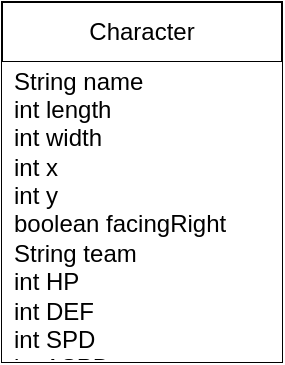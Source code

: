 <mxfile version="20.8.23" type="github">
  <diagram id="C5RBs43oDa-KdzZeNtuy" name="Page-1">
    <mxGraphModel dx="1434" dy="717" grid="1" gridSize="10" guides="1" tooltips="1" connect="1" arrows="1" fold="1" page="1" pageScale="1" pageWidth="827" pageHeight="1169" math="0" shadow="0">
      <root>
        <mxCell id="WIyWlLk6GJQsqaUBKTNV-0" />
        <mxCell id="WIyWlLk6GJQsqaUBKTNV-1" parent="WIyWlLk6GJQsqaUBKTNV-0" />
        <mxCell id="ZkOpse61dArv-DBUcj41-3" value="Character" style="swimlane;fontStyle=0;childLayout=stackLayout;horizontal=1;startSize=30;horizontalStack=0;resizeParent=1;resizeParentMax=0;resizeLast=0;collapsible=1;marginBottom=0;whiteSpace=wrap;html=1;" vertex="1" parent="WIyWlLk6GJQsqaUBKTNV-1">
          <mxGeometry x="344" y="270" width="140" height="180" as="geometry" />
        </mxCell>
        <mxCell id="ZkOpse61dArv-DBUcj41-4" value="String name&lt;br&gt;int length&lt;br&gt;int width&lt;br&gt;int x&lt;br&gt;int y&lt;br&gt;boolean facingRight&lt;br&gt;String team&lt;br&gt;int HP&lt;br&gt;int DEF&lt;br&gt;int SPD&lt;br&gt;int ASPD" style="text;strokeColor=none;fillColor=default;align=left;verticalAlign=middle;spacingLeft=4;spacingRight=4;overflow=hidden;points=[[0,0.5],[1,0.5]];portConstraint=eastwest;rotatable=0;whiteSpace=wrap;html=1;" vertex="1" parent="ZkOpse61dArv-DBUcj41-3">
          <mxGeometry y="30" width="140" height="150" as="geometry" />
        </mxCell>
      </root>
    </mxGraphModel>
  </diagram>
</mxfile>
